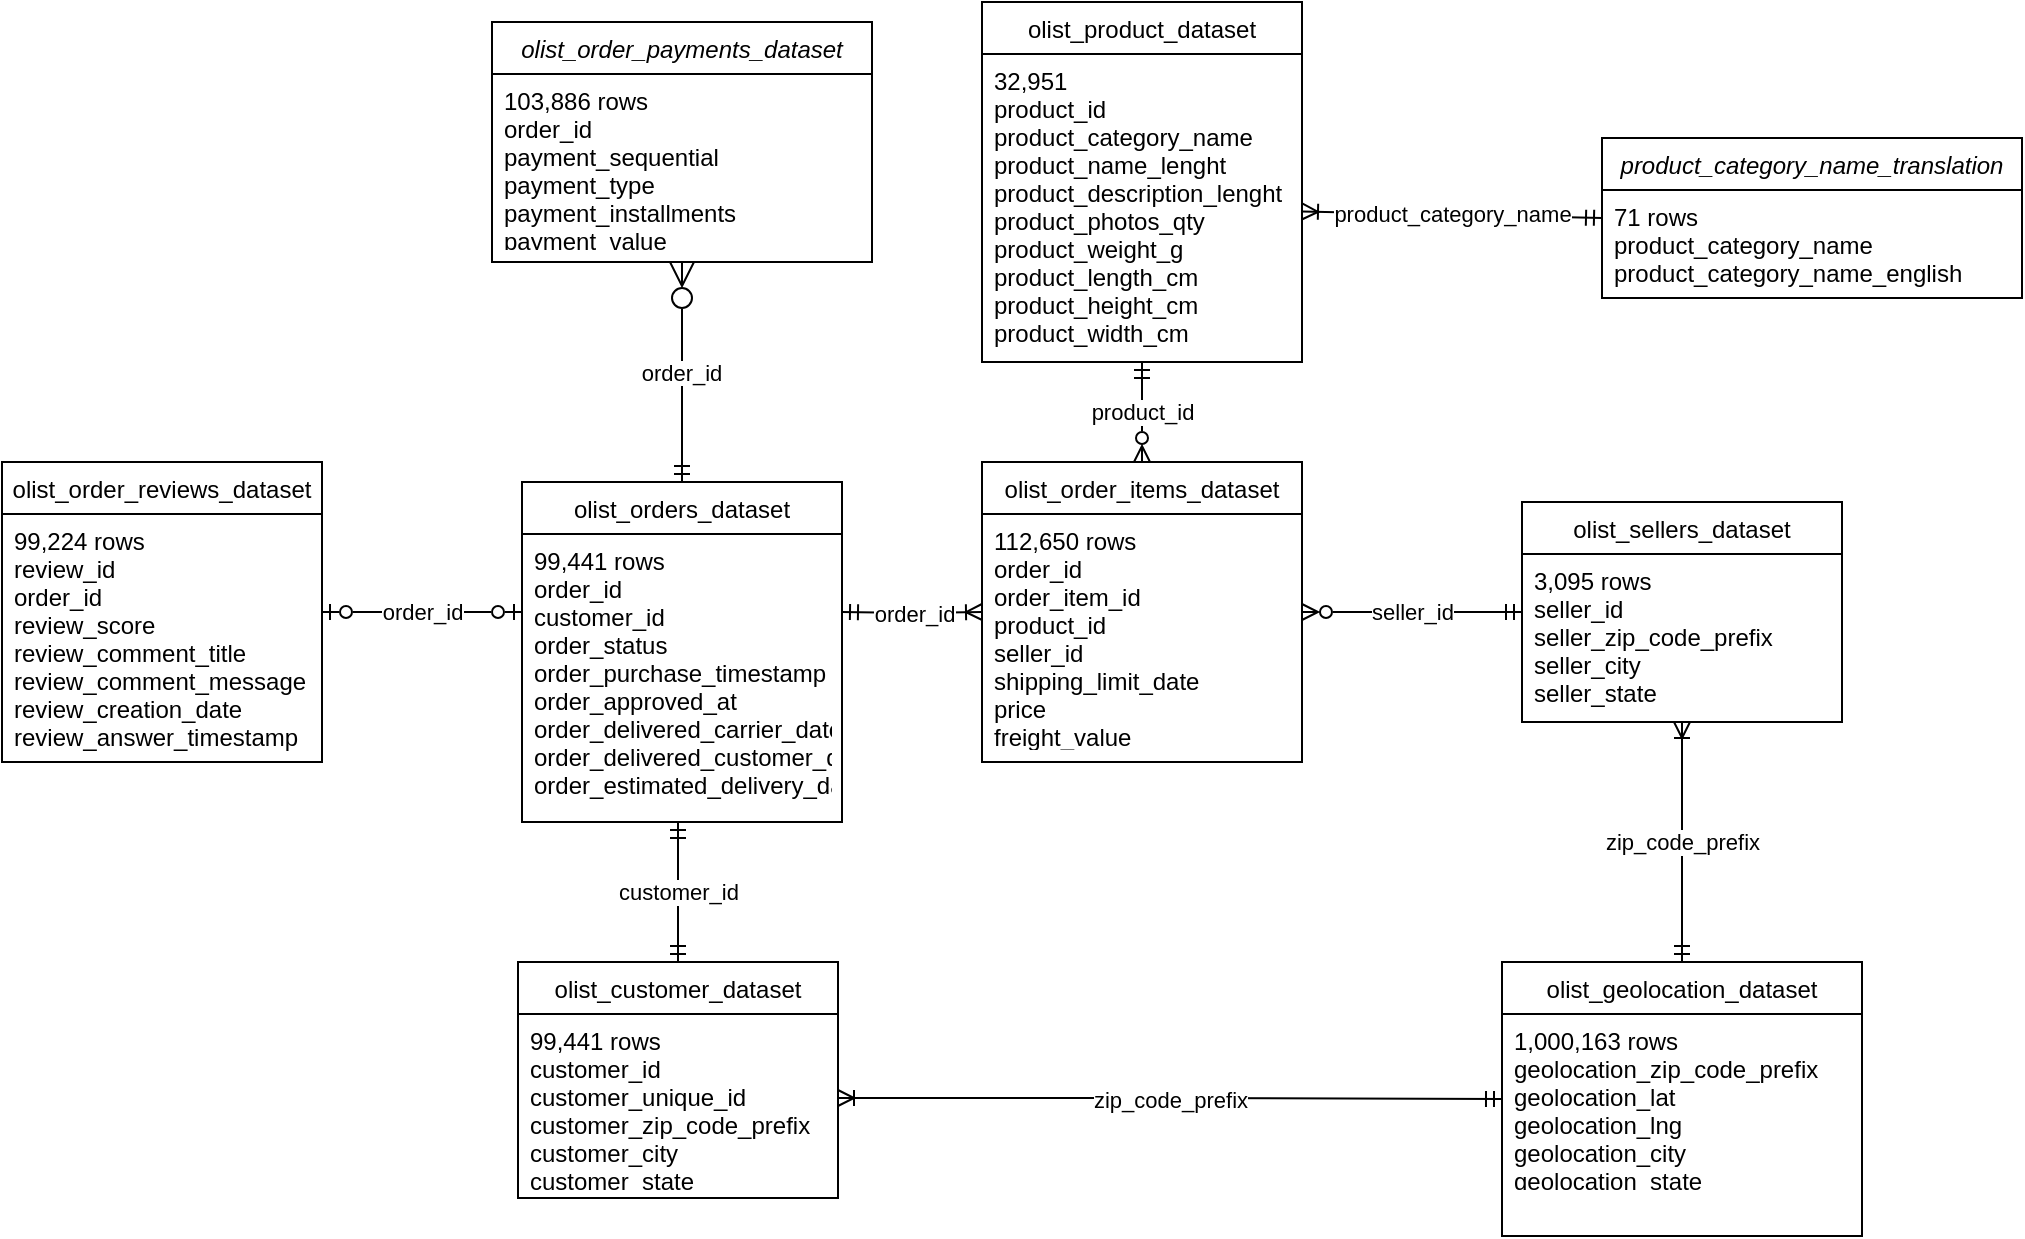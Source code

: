 <mxfile version="18.1.3" type="device"><diagram id="C5RBs43oDa-KdzZeNtuy" name="Page-1"><mxGraphModel dx="942" dy="674" grid="1" gridSize="10" guides="1" tooltips="1" connect="1" arrows="1" fold="1" page="1" pageScale="1" pageWidth="1169" pageHeight="827" math="0" shadow="0"><root><mxCell id="WIyWlLk6GJQsqaUBKTNV-0"/><mxCell id="WIyWlLk6GJQsqaUBKTNV-1" parent="WIyWlLk6GJQsqaUBKTNV-0"/><mxCell id="zkfFHV4jXpPFQw0GAbJ--0" value="olist_order_payments_dataset" style="swimlane;fontStyle=2;align=center;verticalAlign=top;childLayout=stackLayout;horizontal=1;startSize=26;horizontalStack=0;resizeParent=1;resizeLast=0;collapsible=1;marginBottom=0;rounded=0;shadow=0;strokeWidth=1;" parent="WIyWlLk6GJQsqaUBKTNV-1" vertex="1"><mxGeometry x="285" y="130" width="190" height="120" as="geometry"><mxRectangle x="230" y="140" width="160" height="26" as="alternateBounds"/></mxGeometry></mxCell><mxCell id="zkfFHV4jXpPFQw0GAbJ--1" value="103,886 rows&#10;order_id&#10;payment_sequential&#10;payment_type&#10;payment_installments&#10;payment_value&#10; " style="text;align=left;verticalAlign=top;spacingLeft=4;spacingRight=4;overflow=hidden;rotatable=0;points=[[0,0.5],[1,0.5]];portConstraint=eastwest;fontStyle=0" parent="zkfFHV4jXpPFQw0GAbJ--0" vertex="1"><mxGeometry y="26" width="190" height="84" as="geometry"/></mxCell><mxCell id="zkfFHV4jXpPFQw0GAbJ--6" value="olist_orders_dataset" style="swimlane;fontStyle=0;align=center;verticalAlign=top;childLayout=stackLayout;horizontal=1;startSize=26;horizontalStack=0;resizeParent=1;resizeLast=0;collapsible=1;marginBottom=0;rounded=0;shadow=0;strokeWidth=1;" parent="WIyWlLk6GJQsqaUBKTNV-1" vertex="1"><mxGeometry x="300" y="360" width="160" height="170" as="geometry"><mxRectangle x="130" y="380" width="160" height="26" as="alternateBounds"/></mxGeometry></mxCell><mxCell id="zkfFHV4jXpPFQw0GAbJ--7" value="99,441 rows&#10;order_id&#10;customer_id&#10;order_status&#10;order_purchase_timestamp&#10;order_approved_at&#10;order_delivered_carrier_date&#10;order_delivered_customer_date&#10;order_estimated_delivery_date&#10; " style="text;align=left;verticalAlign=top;spacingLeft=4;spacingRight=4;overflow=hidden;rotatable=0;points=[[0,0.5],[1,0.5]];portConstraint=eastwest;" parent="zkfFHV4jXpPFQw0GAbJ--6" vertex="1"><mxGeometry y="26" width="160" height="144" as="geometry"/></mxCell><mxCell id="zkfFHV4jXpPFQw0GAbJ--12" value="order_id" style="endArrow=ERzeroToMany;endSize=10;endFill=0;shadow=0;strokeWidth=1;rounded=0;edgeStyle=elbowEdgeStyle;elbow=vertical;startArrow=ERmandOne;startFill=0;" parent="WIyWlLk6GJQsqaUBKTNV-1" source="zkfFHV4jXpPFQw0GAbJ--6" target="zkfFHV4jXpPFQw0GAbJ--0" edge="1"><mxGeometry width="160" relative="1" as="geometry"><mxPoint x="380" y="203" as="sourcePoint"/><mxPoint x="380" y="203" as="targetPoint"/></mxGeometry></mxCell><mxCell id="K1oox_aUet6bDeoSI0ST-19" value="seller_id" style="edgeStyle=orthogonalEdgeStyle;rounded=0;orthogonalLoop=1;jettySize=auto;html=1;entryX=0;entryY=0.5;entryDx=0;entryDy=0;endArrow=ERmandOne;endFill=0;startArrow=ERzeroToMany;startFill=0;" edge="1" parent="WIyWlLk6GJQsqaUBKTNV-1" source="zkfFHV4jXpPFQw0GAbJ--13" target="K1oox_aUet6bDeoSI0ST-0"><mxGeometry relative="1" as="geometry"/></mxCell><mxCell id="zkfFHV4jXpPFQw0GAbJ--13" value="olist_order_items_dataset" style="swimlane;fontStyle=0;align=center;verticalAlign=top;childLayout=stackLayout;horizontal=1;startSize=26;horizontalStack=0;resizeParent=1;resizeLast=0;collapsible=1;marginBottom=0;rounded=0;shadow=0;strokeWidth=1;" parent="WIyWlLk6GJQsqaUBKTNV-1" vertex="1"><mxGeometry x="530" y="350" width="160" height="150" as="geometry"><mxRectangle x="340" y="380" width="170" height="26" as="alternateBounds"/></mxGeometry></mxCell><mxCell id="zkfFHV4jXpPFQw0GAbJ--14" value="112,650 rows&#10;order_id&#10;order_item_id&#10;product_id&#10;seller_id&#10;shipping_limit_date&#10;price&#10;freight_value&#10; " style="text;align=left;verticalAlign=top;spacingLeft=4;spacingRight=4;overflow=hidden;rotatable=0;points=[[0,0.5],[1,0.5]];portConstraint=eastwest;" parent="zkfFHV4jXpPFQw0GAbJ--13" vertex="1"><mxGeometry y="26" width="160" height="114" as="geometry"/></mxCell><mxCell id="K1oox_aUet6bDeoSI0ST-18" value="product_id" style="edgeStyle=orthogonalEdgeStyle;rounded=0;orthogonalLoop=1;jettySize=auto;html=1;entryX=0.5;entryY=0;entryDx=0;entryDy=0;startArrow=ERmandOne;startFill=0;endArrow=ERzeroToMany;endFill=0;" edge="1" parent="WIyWlLk6GJQsqaUBKTNV-1" source="zkfFHV4jXpPFQw0GAbJ--17" target="zkfFHV4jXpPFQw0GAbJ--13"><mxGeometry relative="1" as="geometry"/></mxCell><mxCell id="zkfFHV4jXpPFQw0GAbJ--17" value="olist_product_dataset" style="swimlane;fontStyle=0;align=center;verticalAlign=top;childLayout=stackLayout;horizontal=1;startSize=26;horizontalStack=0;resizeParent=1;resizeLast=0;collapsible=1;marginBottom=0;rounded=0;shadow=0;strokeWidth=1;" parent="WIyWlLk6GJQsqaUBKTNV-1" vertex="1"><mxGeometry x="530" y="120" width="160" height="180" as="geometry"><mxRectangle x="550" y="140" width="160" height="26" as="alternateBounds"/></mxGeometry></mxCell><mxCell id="zkfFHV4jXpPFQw0GAbJ--22" value="32,951&#10;product_id&#10;product_category_name&#10;product_name_lenght&#10;product_description_lenght&#10;product_photos_qty&#10;product_weight_g&#10;product_length_cm&#10;product_height_cm&#10;product_width_cm&#10; " style="text;align=left;verticalAlign=top;spacingLeft=4;spacingRight=4;overflow=hidden;rotatable=0;points=[[0,0.5],[1,0.5]];portConstraint=eastwest;rounded=0;shadow=0;html=0;" parent="zkfFHV4jXpPFQw0GAbJ--17" vertex="1"><mxGeometry y="26" width="160" height="154" as="geometry"/></mxCell><mxCell id="K1oox_aUet6bDeoSI0ST-20" value="zip_code_prefix" style="edgeStyle=orthogonalEdgeStyle;rounded=0;orthogonalLoop=1;jettySize=auto;html=1;endArrow=ERmandOne;endFill=0;startArrow=ERoneToMany;startFill=0;" edge="1" parent="WIyWlLk6GJQsqaUBKTNV-1" source="K1oox_aUet6bDeoSI0ST-0" target="K1oox_aUet6bDeoSI0ST-3"><mxGeometry relative="1" as="geometry"/></mxCell><mxCell id="K1oox_aUet6bDeoSI0ST-0" value="olist_sellers_dataset" style="swimlane;fontStyle=0;align=center;verticalAlign=top;childLayout=stackLayout;horizontal=1;startSize=26;horizontalStack=0;resizeParent=1;resizeLast=0;collapsible=1;marginBottom=0;rounded=0;shadow=0;strokeWidth=1;" vertex="1" parent="WIyWlLk6GJQsqaUBKTNV-1"><mxGeometry x="800" y="370" width="160" height="110" as="geometry"><mxRectangle x="340" y="380" width="170" height="26" as="alternateBounds"/></mxGeometry></mxCell><mxCell id="K1oox_aUet6bDeoSI0ST-1" value="3,095 rows&#10;seller_id&#10;seller_zip_code_prefix&#10;seller_city&#10;seller_state&#10; " style="text;align=left;verticalAlign=top;spacingLeft=4;spacingRight=4;overflow=hidden;rotatable=0;points=[[0,0.5],[1,0.5]];portConstraint=eastwest;" vertex="1" parent="K1oox_aUet6bDeoSI0ST-0"><mxGeometry y="26" width="160" height="74" as="geometry"/></mxCell><mxCell id="K1oox_aUet6bDeoSI0ST-3" value="olist_geolocation_dataset" style="swimlane;fontStyle=0;align=center;verticalAlign=top;childLayout=stackLayout;horizontal=1;startSize=26;horizontalStack=0;resizeParent=1;resizeLast=0;collapsible=1;marginBottom=0;rounded=0;shadow=0;strokeWidth=1;" vertex="1" parent="WIyWlLk6GJQsqaUBKTNV-1"><mxGeometry x="790" y="600" width="180" height="137" as="geometry"><mxRectangle x="340" y="380" width="170" height="26" as="alternateBounds"/></mxGeometry></mxCell><mxCell id="K1oox_aUet6bDeoSI0ST-4" value="1,000,163 rows&#10;geolocation_zip_code_prefix&#10;geolocation_lat&#10;geolocation_lng&#10;geolocation_city&#10;geolocation_state&#10; " style="text;align=left;verticalAlign=top;spacingLeft=4;spacingRight=4;overflow=hidden;rotatable=0;points=[[0,0.5],[1,0.5]];portConstraint=eastwest;" vertex="1" parent="K1oox_aUet6bDeoSI0ST-3"><mxGeometry y="26" width="180" height="84" as="geometry"/></mxCell><mxCell id="K1oox_aUet6bDeoSI0ST-16" value="customer_id" style="edgeStyle=orthogonalEdgeStyle;rounded=0;orthogonalLoop=1;jettySize=auto;html=1;exitX=0.5;exitY=0;exitDx=0;exitDy=0;startArrow=ERmandOne;startFill=0;endArrow=ERmandOne;endFill=0;" edge="1" parent="WIyWlLk6GJQsqaUBKTNV-1" source="K1oox_aUet6bDeoSI0ST-6"><mxGeometry relative="1" as="geometry"><mxPoint x="378" y="530" as="targetPoint"/><Array as="points"><mxPoint x="378" y="570"/></Array></mxGeometry></mxCell><mxCell id="K1oox_aUet6bDeoSI0ST-6" value="olist_customer_dataset" style="swimlane;fontStyle=0;align=center;verticalAlign=top;childLayout=stackLayout;horizontal=1;startSize=26;horizontalStack=0;resizeParent=1;resizeLast=0;collapsible=1;marginBottom=0;rounded=0;shadow=0;strokeWidth=1;" vertex="1" parent="WIyWlLk6GJQsqaUBKTNV-1"><mxGeometry x="298" y="600" width="160" height="118" as="geometry"><mxRectangle x="340" y="380" width="170" height="26" as="alternateBounds"/></mxGeometry></mxCell><mxCell id="K1oox_aUet6bDeoSI0ST-7" value="99,441 rows&#10;customer_id&#10;customer_unique_id&#10;customer_zip_code_prefix&#10;customer_city&#10;customer_state&#10; " style="text;align=left;verticalAlign=top;spacingLeft=4;spacingRight=4;overflow=hidden;rotatable=0;points=[[0,0.5],[1,0.5]];portConstraint=eastwest;" vertex="1" parent="K1oox_aUet6bDeoSI0ST-6"><mxGeometry y="26" width="160" height="84" as="geometry"/></mxCell><mxCell id="K1oox_aUet6bDeoSI0ST-9" value="olist_order_reviews_dataset" style="swimlane;fontStyle=0;align=center;verticalAlign=top;childLayout=stackLayout;horizontal=1;startSize=26;horizontalStack=0;resizeParent=1;resizeLast=0;collapsible=1;marginBottom=0;rounded=0;shadow=0;strokeWidth=1;" vertex="1" parent="WIyWlLk6GJQsqaUBKTNV-1"><mxGeometry x="40" y="350" width="160" height="150" as="geometry"><mxRectangle x="130" y="380" width="160" height="26" as="alternateBounds"/></mxGeometry></mxCell><mxCell id="K1oox_aUet6bDeoSI0ST-10" value="99,224 rows&#10;review_id&#10;order_id&#10;review_score&#10;review_comment_title&#10;review_comment_message&#10;review_creation_date&#10;review_answer_timestamp&#10; &#10; &#10;  &#10; " style="text;align=left;verticalAlign=top;spacingLeft=4;spacingRight=4;overflow=hidden;rotatable=0;points=[[0,0.5],[1,0.5]];portConstraint=eastwest;" vertex="1" parent="K1oox_aUet6bDeoSI0ST-9"><mxGeometry y="26" width="160" height="124" as="geometry"/></mxCell><mxCell id="K1oox_aUet6bDeoSI0ST-15" value="order_id" style="rounded=0;orthogonalLoop=1;jettySize=auto;html=1;exitX=1;exitY=0.5;exitDx=0;exitDy=0;entryX=0;entryY=0.5;entryDx=0;entryDy=0;endArrow=ERzeroToOne;endFill=0;startArrow=ERzeroToOne;startFill=0;" edge="1" parent="WIyWlLk6GJQsqaUBKTNV-1" source="K1oox_aUet6bDeoSI0ST-9"><mxGeometry relative="1" as="geometry"><mxPoint x="230" y="425" as="sourcePoint"/><mxPoint x="300" y="425" as="targetPoint"/></mxGeometry></mxCell><mxCell id="K1oox_aUet6bDeoSI0ST-17" value="order_id" style="edgeStyle=orthogonalEdgeStyle;rounded=0;orthogonalLoop=1;jettySize=auto;html=1;exitX=1;exitY=0.5;exitDx=0;exitDy=0;entryX=0;entryY=0.5;entryDx=0;entryDy=0;endArrow=ERoneToMany;endFill=0;startArrow=ERmandOne;startFill=0;" edge="1" parent="WIyWlLk6GJQsqaUBKTNV-1" target="zkfFHV4jXpPFQw0GAbJ--13"><mxGeometry relative="1" as="geometry"><mxPoint x="460" y="425" as="sourcePoint"/></mxGeometry></mxCell><mxCell id="K1oox_aUet6bDeoSI0ST-21" value="zip_code_prefix" style="edgeStyle=orthogonalEdgeStyle;rounded=0;orthogonalLoop=1;jettySize=auto;html=1;entryX=0;entryY=0.5;entryDx=0;entryDy=0;startArrow=ERoneToMany;startFill=0;endArrow=ERmandOne;endFill=0;" edge="1" parent="WIyWlLk6GJQsqaUBKTNV-1" source="K1oox_aUet6bDeoSI0ST-7" target="K1oox_aUet6bDeoSI0ST-3"><mxGeometry relative="1" as="geometry"/></mxCell><mxCell id="K1oox_aUet6bDeoSI0ST-22" style="edgeStyle=none;rounded=0;orthogonalLoop=1;jettySize=auto;html=1;exitX=0.5;exitY=0;exitDx=0;exitDy=0;" edge="1" parent="WIyWlLk6GJQsqaUBKTNV-1" source="K1oox_aUet6bDeoSI0ST-9" target="K1oox_aUet6bDeoSI0ST-9"><mxGeometry relative="1" as="geometry"/></mxCell><mxCell id="K1oox_aUet6bDeoSI0ST-23" value="product_category_name_translation" style="swimlane;fontStyle=2;align=center;verticalAlign=top;childLayout=stackLayout;horizontal=1;startSize=26;horizontalStack=0;resizeParent=1;resizeLast=0;collapsible=1;marginBottom=0;rounded=0;shadow=0;strokeWidth=1;" vertex="1" parent="WIyWlLk6GJQsqaUBKTNV-1"><mxGeometry x="840" y="188" width="210" height="80" as="geometry"><mxRectangle x="230" y="140" width="160" height="26" as="alternateBounds"/></mxGeometry></mxCell><mxCell id="K1oox_aUet6bDeoSI0ST-24" value="71 rows&#10;product_category_name&#10;product_category_name_english " style="text;align=left;verticalAlign=top;spacingLeft=4;spacingRight=4;overflow=hidden;rotatable=0;points=[[0,0.5],[1,0.5]];portConstraint=eastwest;fontStyle=0" vertex="1" parent="K1oox_aUet6bDeoSI0ST-23"><mxGeometry y="26" width="210" height="54" as="geometry"/></mxCell><mxCell id="K1oox_aUet6bDeoSI0ST-25" value="product_category_name" style="edgeStyle=none;rounded=0;orthogonalLoop=1;jettySize=auto;html=1;entryX=0;entryY=0.5;entryDx=0;entryDy=0;endArrow=ERmandOne;endFill=0;startArrow=ERoneToMany;startFill=0;" edge="1" parent="WIyWlLk6GJQsqaUBKTNV-1" source="zkfFHV4jXpPFQw0GAbJ--22" target="K1oox_aUet6bDeoSI0ST-23"><mxGeometry relative="1" as="geometry"/></mxCell></root></mxGraphModel></diagram></mxfile>